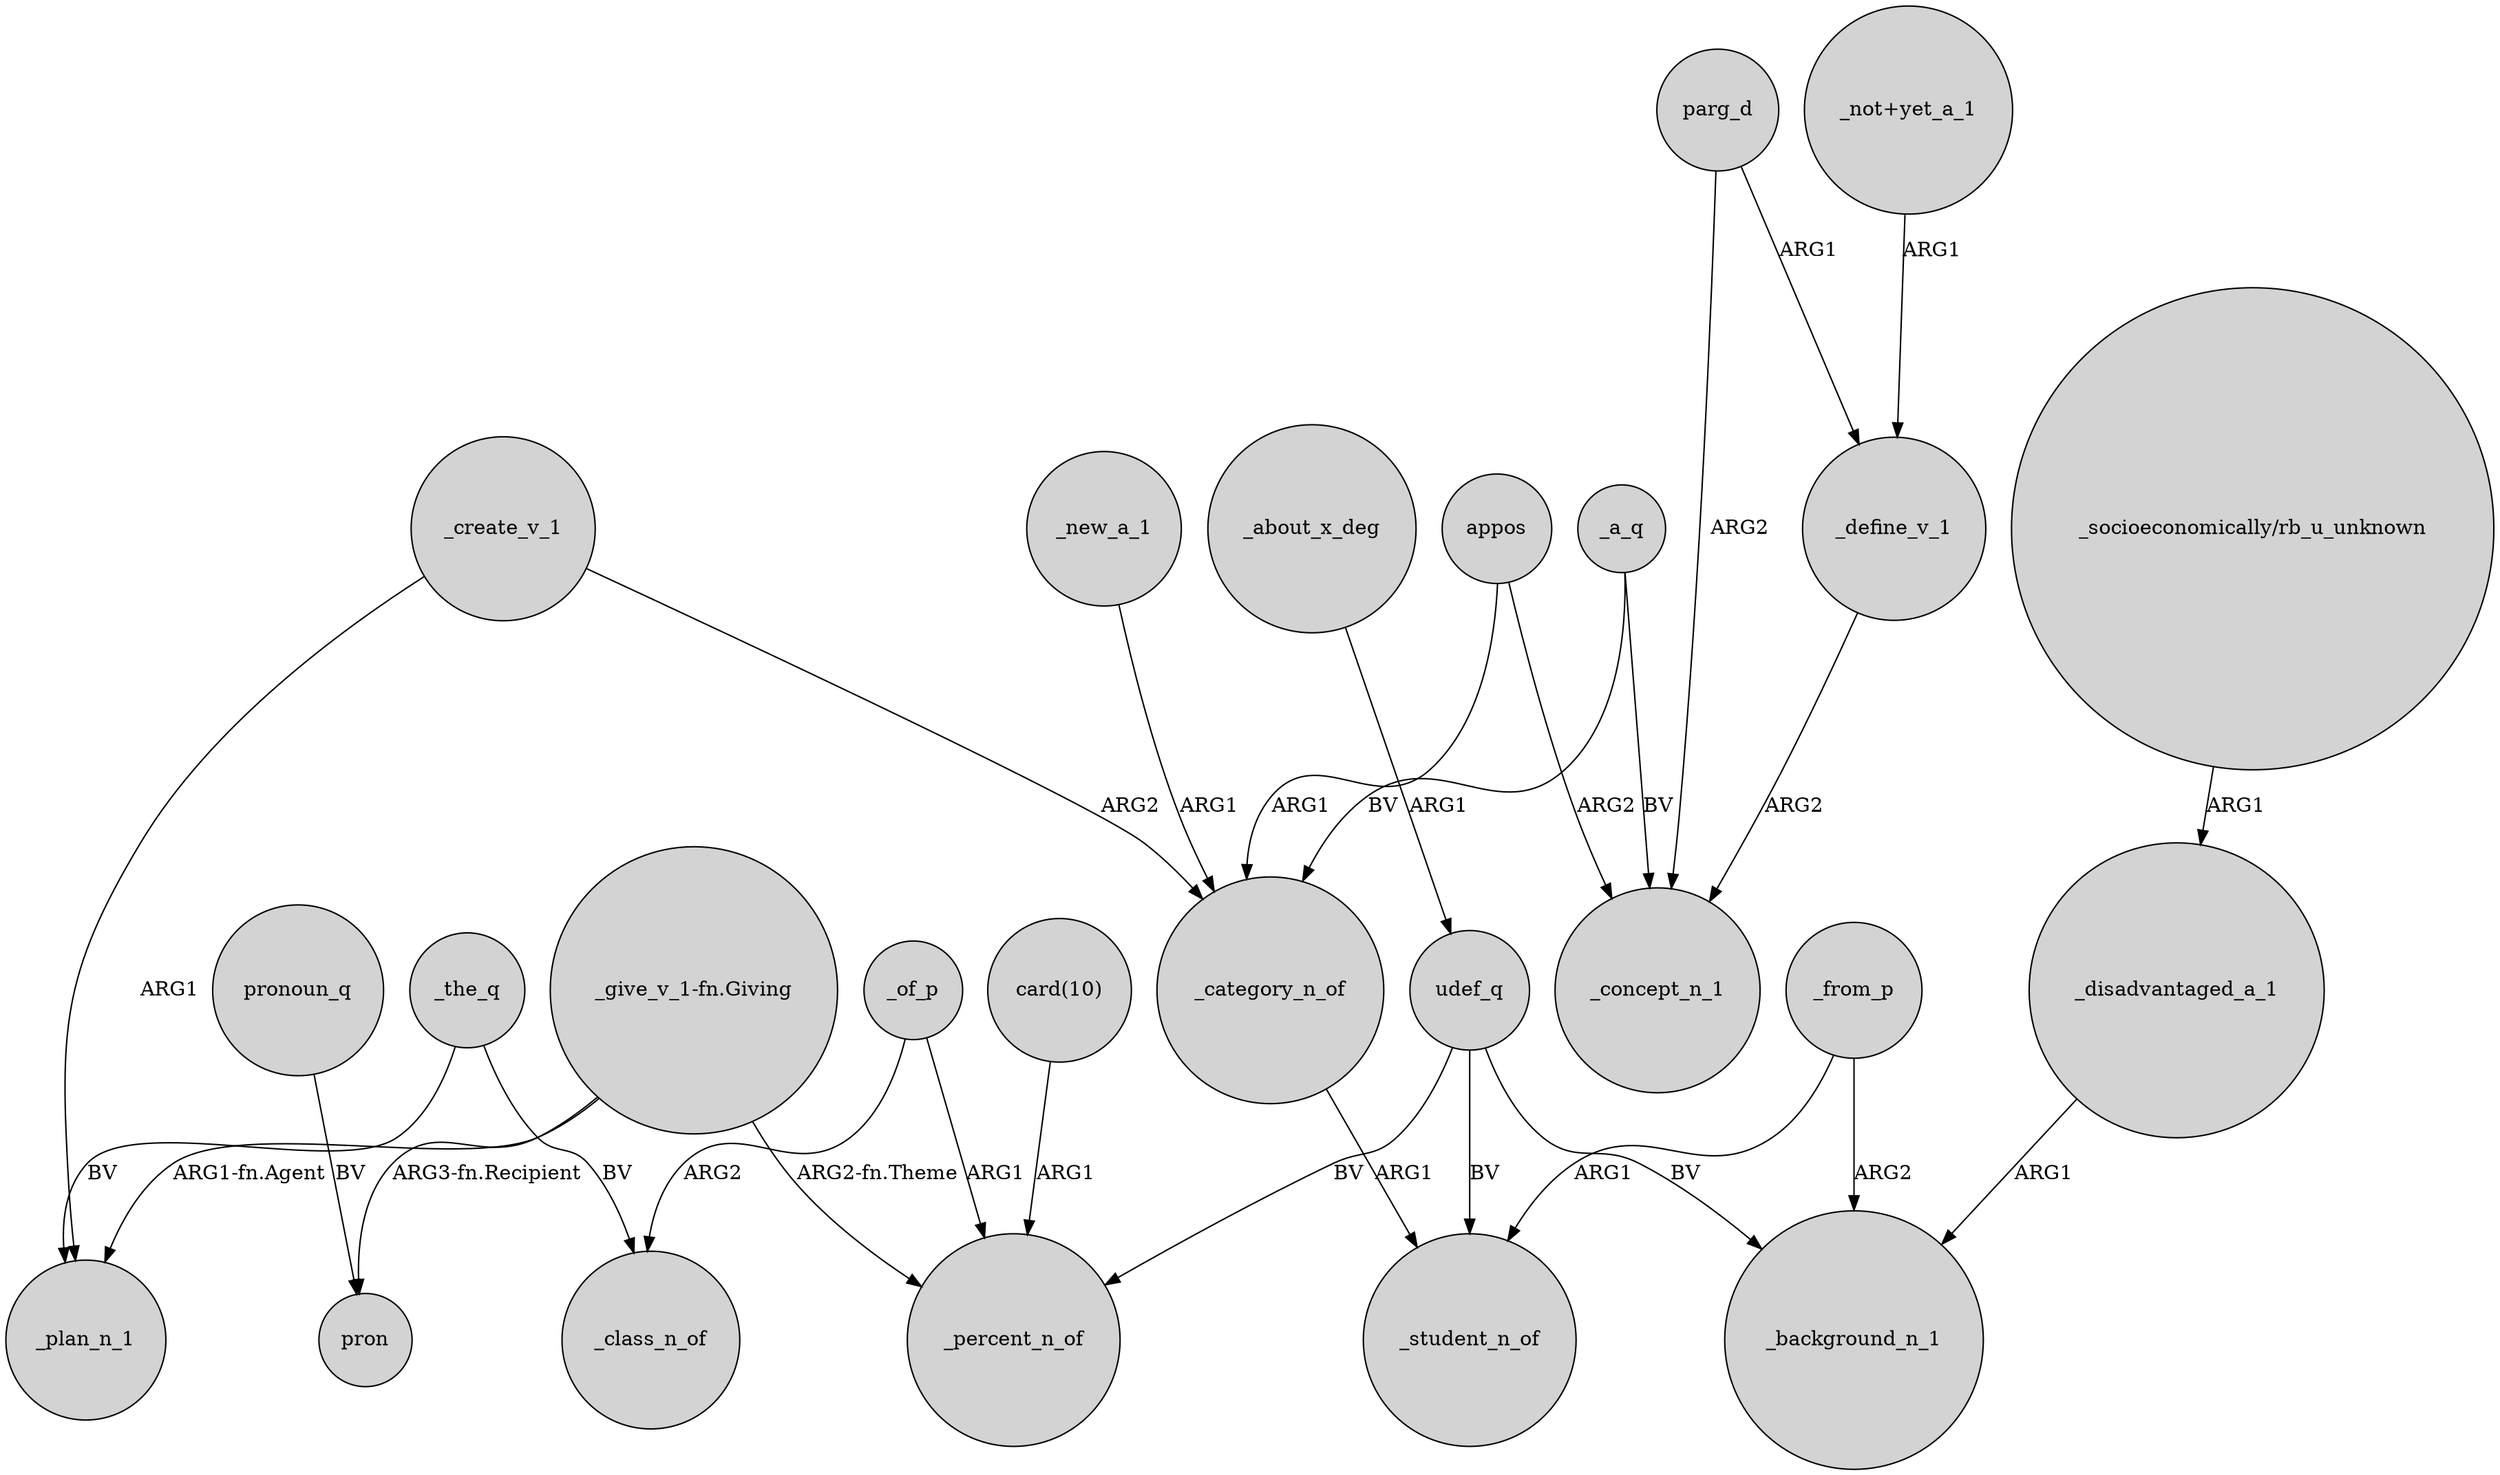 digraph {
	node [shape=circle style=filled]
	"_give_v_1-fn.Giving" -> _plan_n_1 [label="ARG1-fn.Agent"]
	parg_d -> _concept_n_1 [label=ARG2]
	appos -> _concept_n_1 [label=ARG2]
	_the_q -> _plan_n_1 [label=BV]
	udef_q -> _student_n_of [label=BV]
	"_not+yet_a_1" -> _define_v_1 [label=ARG1]
	udef_q -> _background_n_1 [label=BV]
	_of_p -> _class_n_of [label=ARG2]
	_new_a_1 -> _category_n_of [label=ARG1]
	_a_q -> _concept_n_1 [label=BV]
	"_give_v_1-fn.Giving" -> pron [label="ARG3-fn.Recipient"]
	_about_x_deg -> udef_q [label=ARG1]
	_from_p -> _background_n_1 [label=ARG2]
	_the_q -> _class_n_of [label=BV]
	_of_p -> _percent_n_of [label=ARG1]
	parg_d -> _define_v_1 [label=ARG1]
	_define_v_1 -> _concept_n_1 [label=ARG2]
	pronoun_q -> pron [label=BV]
	_a_q -> _category_n_of [label=BV]
	"_give_v_1-fn.Giving" -> _percent_n_of [label="ARG2-fn.Theme"]
	"card(10)" -> _percent_n_of [label=ARG1]
	appos -> _category_n_of [label=ARG1]
	"_socioeconomically/rb_u_unknown" -> _disadvantaged_a_1 [label=ARG1]
	_category_n_of -> _student_n_of [label=ARG1]
	_disadvantaged_a_1 -> _background_n_1 [label=ARG1]
	_from_p -> _student_n_of [label=ARG1]
	udef_q -> _percent_n_of [label=BV]
	_create_v_1 -> _plan_n_1 [label=ARG1]
	_create_v_1 -> _category_n_of [label=ARG2]
}
